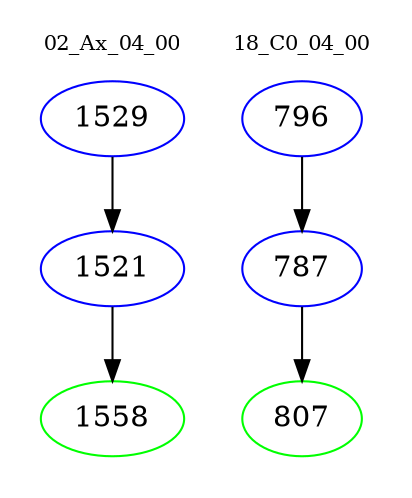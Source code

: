 digraph{
subgraph cluster_0 {
color = white
label = "02_Ax_04_00";
fontsize=10;
T0_1529 [label="1529", color="blue"]
T0_1529 -> T0_1521 [color="black"]
T0_1521 [label="1521", color="blue"]
T0_1521 -> T0_1558 [color="black"]
T0_1558 [label="1558", color="green"]
}
subgraph cluster_1 {
color = white
label = "18_C0_04_00";
fontsize=10;
T1_796 [label="796", color="blue"]
T1_796 -> T1_787 [color="black"]
T1_787 [label="787", color="blue"]
T1_787 -> T1_807 [color="black"]
T1_807 [label="807", color="green"]
}
}
